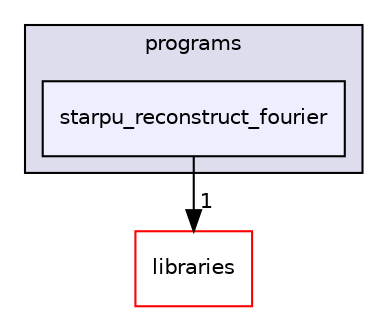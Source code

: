 digraph "xmipp/legacy/applications/programs/starpu_reconstruct_fourier" {
  compound=true
  node [ fontsize="10", fontname="Helvetica"];
  edge [ labelfontsize="10", labelfontname="Helvetica"];
  subgraph clusterdir_a205c211814f26c7bbd02dbfc70fcda8 {
    graph [ bgcolor="#ddddee", pencolor="black", label="programs" fontname="Helvetica", fontsize="10", URL="dir_a205c211814f26c7bbd02dbfc70fcda8.html"]
  dir_0b67474e2d965eca4ad764fa73df7b9d [shape=box, label="starpu_reconstruct_fourier", style="filled", fillcolor="#eeeeff", pencolor="black", URL="dir_0b67474e2d965eca4ad764fa73df7b9d.html"];
  }
  dir_ec5db26cfb72886407809adaaec84b8a [shape=box label="libraries" fillcolor="white" style="filled" color="red" URL="dir_ec5db26cfb72886407809adaaec84b8a.html"];
  dir_0b67474e2d965eca4ad764fa73df7b9d->dir_ec5db26cfb72886407809adaaec84b8a [headlabel="1", labeldistance=1.5 headhref="dir_000308_000324.html"];
}
